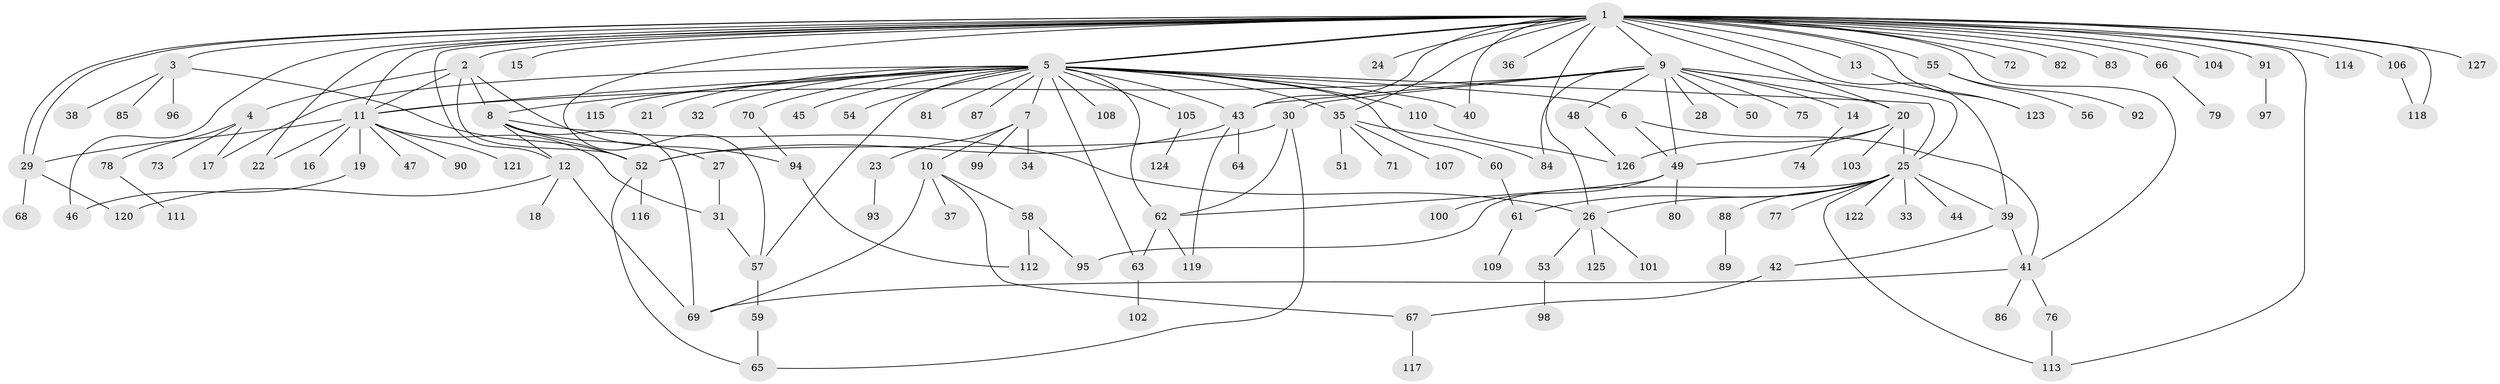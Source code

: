 // Generated by graph-tools (version 1.1) at 2025/35/03/09/25 02:35:44]
// undirected, 127 vertices, 180 edges
graph export_dot {
graph [start="1"]
  node [color=gray90,style=filled];
  1;
  2;
  3;
  4;
  5;
  6;
  7;
  8;
  9;
  10;
  11;
  12;
  13;
  14;
  15;
  16;
  17;
  18;
  19;
  20;
  21;
  22;
  23;
  24;
  25;
  26;
  27;
  28;
  29;
  30;
  31;
  32;
  33;
  34;
  35;
  36;
  37;
  38;
  39;
  40;
  41;
  42;
  43;
  44;
  45;
  46;
  47;
  48;
  49;
  50;
  51;
  52;
  53;
  54;
  55;
  56;
  57;
  58;
  59;
  60;
  61;
  62;
  63;
  64;
  65;
  66;
  67;
  68;
  69;
  70;
  71;
  72;
  73;
  74;
  75;
  76;
  77;
  78;
  79;
  80;
  81;
  82;
  83;
  84;
  85;
  86;
  87;
  88;
  89;
  90;
  91;
  92;
  93;
  94;
  95;
  96;
  97;
  98;
  99;
  100;
  101;
  102;
  103;
  104;
  105;
  106;
  107;
  108;
  109;
  110;
  111;
  112;
  113;
  114;
  115;
  116;
  117;
  118;
  119;
  120;
  121;
  122;
  123;
  124;
  125;
  126;
  127;
  1 -- 2;
  1 -- 3;
  1 -- 5;
  1 -- 5;
  1 -- 9;
  1 -- 11;
  1 -- 12;
  1 -- 13;
  1 -- 15;
  1 -- 20;
  1 -- 22;
  1 -- 24;
  1 -- 26;
  1 -- 29;
  1 -- 29;
  1 -- 35;
  1 -- 36;
  1 -- 39;
  1 -- 40;
  1 -- 41;
  1 -- 43;
  1 -- 46;
  1 -- 55;
  1 -- 57;
  1 -- 66;
  1 -- 72;
  1 -- 82;
  1 -- 83;
  1 -- 91;
  1 -- 104;
  1 -- 106;
  1 -- 113;
  1 -- 114;
  1 -- 118;
  1 -- 123;
  1 -- 127;
  2 -- 4;
  2 -- 8;
  2 -- 11;
  2 -- 52;
  2 -- 94;
  3 -- 38;
  3 -- 52;
  3 -- 85;
  3 -- 96;
  4 -- 17;
  4 -- 73;
  4 -- 78;
  5 -- 6;
  5 -- 7;
  5 -- 8;
  5 -- 11;
  5 -- 17;
  5 -- 21;
  5 -- 25;
  5 -- 32;
  5 -- 35;
  5 -- 40;
  5 -- 43;
  5 -- 45;
  5 -- 54;
  5 -- 57;
  5 -- 60;
  5 -- 62;
  5 -- 63;
  5 -- 70;
  5 -- 81;
  5 -- 87;
  5 -- 105;
  5 -- 108;
  5 -- 110;
  5 -- 115;
  6 -- 41;
  6 -- 49;
  7 -- 10;
  7 -- 23;
  7 -- 34;
  7 -- 99;
  8 -- 12;
  8 -- 26;
  8 -- 27;
  8 -- 52;
  8 -- 69;
  9 -- 11;
  9 -- 14;
  9 -- 20;
  9 -- 25;
  9 -- 28;
  9 -- 30;
  9 -- 43;
  9 -- 48;
  9 -- 49;
  9 -- 50;
  9 -- 75;
  9 -- 84;
  10 -- 37;
  10 -- 58;
  10 -- 67;
  10 -- 69;
  11 -- 16;
  11 -- 19;
  11 -- 22;
  11 -- 29;
  11 -- 31;
  11 -- 47;
  11 -- 90;
  11 -- 121;
  12 -- 18;
  12 -- 69;
  12 -- 120;
  13 -- 123;
  14 -- 74;
  19 -- 46;
  20 -- 25;
  20 -- 49;
  20 -- 103;
  20 -- 126;
  23 -- 93;
  25 -- 26;
  25 -- 33;
  25 -- 39;
  25 -- 44;
  25 -- 61;
  25 -- 77;
  25 -- 88;
  25 -- 95;
  25 -- 113;
  25 -- 122;
  26 -- 53;
  26 -- 101;
  26 -- 125;
  27 -- 31;
  29 -- 68;
  29 -- 120;
  30 -- 52;
  30 -- 62;
  30 -- 65;
  31 -- 57;
  35 -- 51;
  35 -- 71;
  35 -- 84;
  35 -- 107;
  39 -- 41;
  39 -- 42;
  41 -- 69;
  41 -- 76;
  41 -- 86;
  42 -- 67;
  43 -- 52;
  43 -- 64;
  43 -- 119;
  48 -- 126;
  49 -- 62;
  49 -- 80;
  49 -- 100;
  52 -- 65;
  52 -- 116;
  53 -- 98;
  55 -- 56;
  55 -- 92;
  57 -- 59;
  58 -- 95;
  58 -- 112;
  59 -- 65;
  60 -- 61;
  61 -- 109;
  62 -- 63;
  62 -- 119;
  63 -- 102;
  66 -- 79;
  67 -- 117;
  70 -- 94;
  76 -- 113;
  78 -- 111;
  88 -- 89;
  91 -- 97;
  94 -- 112;
  105 -- 124;
  106 -- 118;
  110 -- 126;
}
